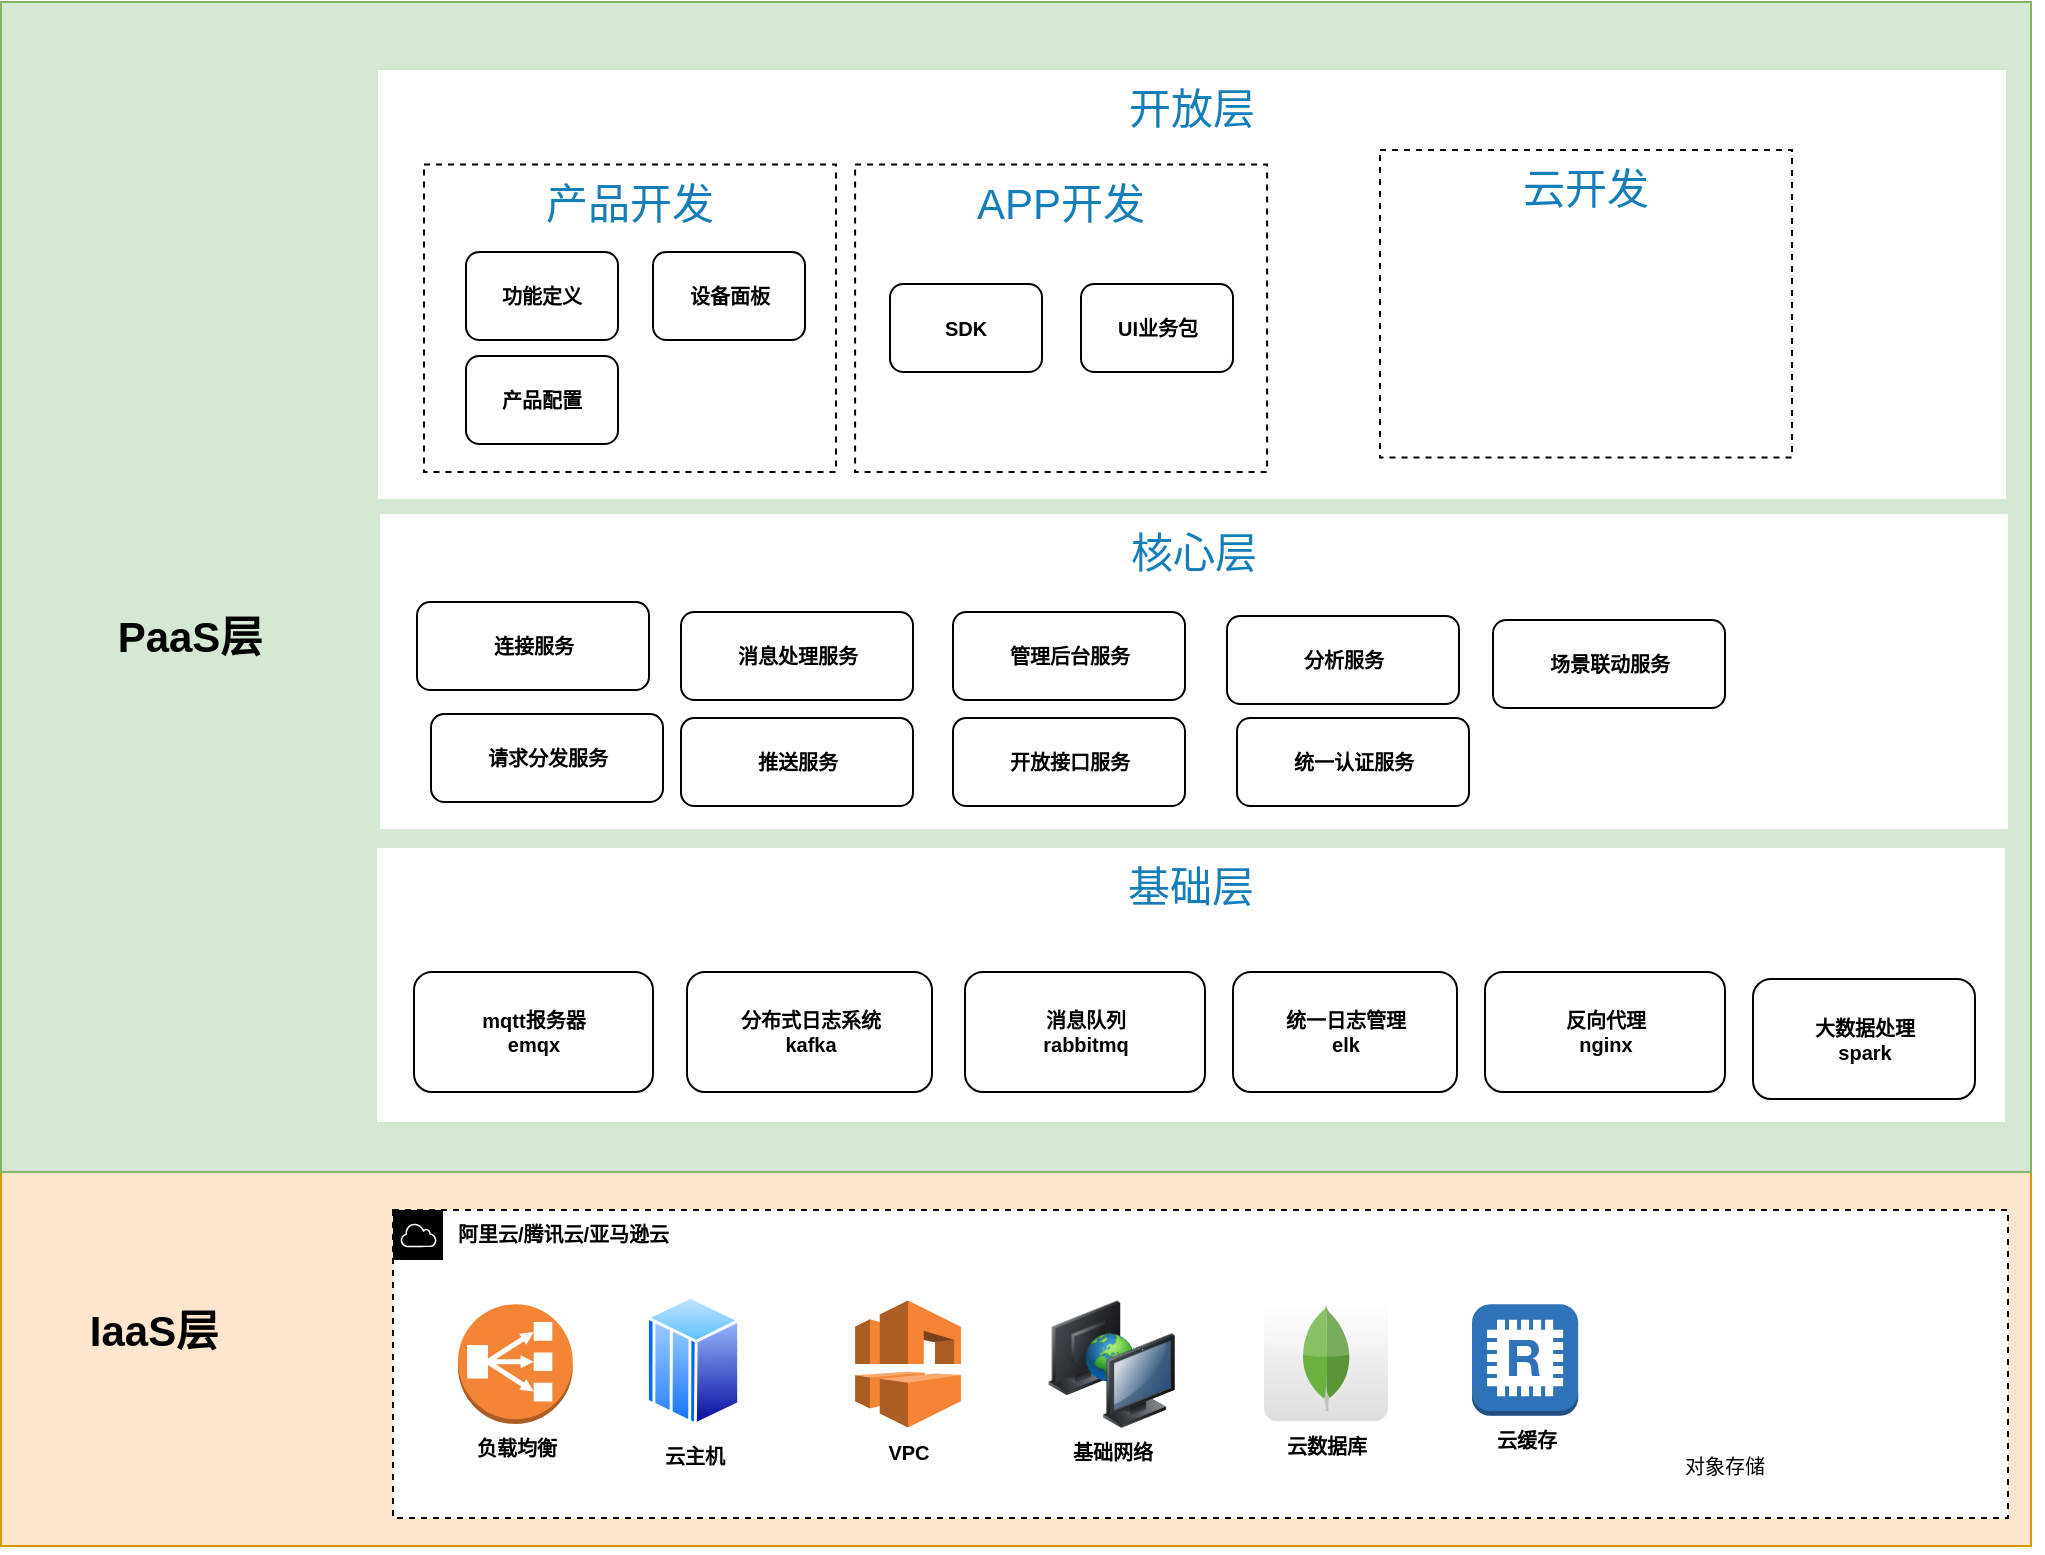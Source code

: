 <mxfile version="14.6.13" type="github">
  <diagram id="Ht1M8jgEwFfnCIfOTk4-" name="Page-1">
    <mxGraphModel dx="1382" dy="760" grid="0" gridSize="10" guides="1" tooltips="1" connect="1" arrows="1" fold="1" page="1" pageScale="1" pageWidth="1169" pageHeight="827" math="0" shadow="0">
      <root>
        <mxCell id="0" />
        <mxCell id="1" parent="0" />
        <mxCell id="gMzUMs-5NFaY0qNwN4Kw-2" value="IaaS层" style="rounded=0;whiteSpace=wrap;html=1;fontSize=21;fillColor=#ffe6cc;strokeColor=#d79b00;" vertex="1" parent="1">
          <mxGeometry x="91.5" y="615" width="1015" height="187" as="geometry" />
        </mxCell>
        <mxCell id="Ln0wYWGK2Pg7mDHhLt9o-11" value="阿里云/腾讯云/亚马逊云" style="points=[[0,0],[0.25,0],[0.5,0],[0.75,0],[1,0],[1,0.25],[1,0.5],[1,0.75],[1,1],[0.75,1],[0.5,1],[0.25,1],[0,1],[0,0.75],[0,0.5],[0,0.25]];outlineConnect=0;html=1;whiteSpace=wrap;fontSize=10;fontStyle=1;shape=mxgraph.aws4.group;grIcon=mxgraph.aws4.group_aws_cloud;verticalAlign=top;align=left;spacingLeft=30;dashed=1;" parent="1" vertex="1">
          <mxGeometry x="287.5" y="634" width="807.5" height="154" as="geometry" />
        </mxCell>
        <mxCell id="Ln0wYWGK2Pg7mDHhLt9o-27" style="edgeStyle=none;shape=link;rounded=0;orthogonalLoop=1;jettySize=auto;html=1;exitX=1;exitY=1;exitDx=0;exitDy=0;fontStyle=1" parent="1" source="Ln0wYWGK2Pg7mDHhLt9o-11" target="Ln0wYWGK2Pg7mDHhLt9o-11" edge="1">
          <mxGeometry relative="1" as="geometry" />
        </mxCell>
        <mxCell id="1yn95lNJv_hw5B5bu8lK-14" value="&lt;font color=&quot;#000000&quot; style=&quot;font-size: 10px;&quot;&gt;云缓存&lt;/font&gt;" style="outlineConnect=0;dashed=0;verticalLabelPosition=bottom;verticalAlign=top;align=center;html=1;shape=mxgraph.aws3.redis;fillColor=#2E73B8;gradientColor=none;fontColor=#FFFFFF;fontStyle=1;fontSize=10;" parent="1" vertex="1">
          <mxGeometry x="827" y="681.13" width="53.1" height="55.75" as="geometry" />
        </mxCell>
        <mxCell id="gMzUMs-5NFaY0qNwN4Kw-1" value="IaaS层" style="text;html=1;strokeColor=none;fillColor=none;align=center;verticalAlign=middle;whiteSpace=wrap;rounded=0;fontSize=21;fontStyle=1" vertex="1" parent="1">
          <mxGeometry x="117" y="684" width="102" height="20" as="geometry" />
        </mxCell>
        <mxCell id="gMzUMs-5NFaY0qNwN4Kw-5" value="PaaS层" style="rounded=0;whiteSpace=wrap;html=1;fontSize=21;fillColor=#d5e8d4;strokeColor=#82b366;" vertex="1" parent="1">
          <mxGeometry x="91.5" y="30" width="1015" height="585" as="geometry" />
        </mxCell>
        <mxCell id="gMzUMs-5NFaY0qNwN4Kw-11" value="云数据库" style="dashed=0;outlineConnect=0;html=1;align=center;labelPosition=center;verticalLabelPosition=bottom;verticalAlign=top;shape=mxgraph.webicons.mongodb;gradientColor=#DFDEDE;fontSize=10;fontStyle=1" vertex="1" parent="1">
          <mxGeometry x="723" y="676.63" width="62" height="63" as="geometry" />
        </mxCell>
        <mxCell id="gMzUMs-5NFaY0qNwN4Kw-12" value="VPC" style="outlineConnect=0;dashed=0;verticalLabelPosition=bottom;verticalAlign=top;align=center;html=1;shape=mxgraph.aws3.vpc;fillColor=#F58534;gradientColor=none;fontSize=10;fontStyle=1" vertex="1" parent="1">
          <mxGeometry x="518.55" y="679.25" width="52.91" height="63.5" as="geometry" />
        </mxCell>
        <mxCell id="gMzUMs-5NFaY0qNwN4Kw-13" value="负载均衡" style="outlineConnect=0;dashed=0;verticalLabelPosition=bottom;verticalAlign=top;align=center;html=1;shape=mxgraph.aws3.classic_load_balancer;fillColor=#F58536;gradientColor=none;fontSize=10;fontStyle=1" vertex="1" parent="1">
          <mxGeometry x="320" y="681.13" width="57.38" height="59.87" as="geometry" />
        </mxCell>
        <mxCell id="gMzUMs-5NFaY0qNwN4Kw-14" value="基础网络" style="image;html=1;image=img/lib/clip_art/computers/Network_2_128x128.png;fontSize=10;fontStyle=1" vertex="1" parent="1">
          <mxGeometry x="615" y="679.26" width="63.62" height="63.62" as="geometry" />
        </mxCell>
        <mxCell id="gMzUMs-5NFaY0qNwN4Kw-15" value="对象存储" style="shape=image;html=1;verticalAlign=top;verticalLabelPosition=bottom;labelBackgroundColor=#ffffff;imageAspect=0;aspect=fixed;image=https://cdn4.iconfinder.com/data/icons/small-n-flat/24/floppy-128.png;fontSize=10;" vertex="1" parent="1">
          <mxGeometry x="918" y="681.13" width="69" height="69" as="geometry" />
        </mxCell>
        <mxCell id="gMzUMs-5NFaY0qNwN4Kw-18" value="云主机" style="aspect=fixed;perimeter=ellipsePerimeter;html=1;align=center;shadow=0;dashed=0;spacingTop=3;image;image=img/lib/active_directory/mainframe_host.svg;fontSize=10;fontStyle=1" vertex="1" parent="1">
          <mxGeometry x="414" y="676.63" width="47.07" height="65.37" as="geometry" />
        </mxCell>
        <mxCell id="gMzUMs-5NFaY0qNwN4Kw-32" value="PaaS层" style="text;html=1;strokeColor=none;fillColor=none;align=center;verticalAlign=middle;whiteSpace=wrap;rounded=0;fontSize=21;fontStyle=1" vertex="1" parent="1">
          <mxGeometry x="134.5" y="337" width="102" height="20" as="geometry" />
        </mxCell>
        <mxCell id="gMzUMs-5NFaY0qNwN4Kw-17" value="基础层" style="dashed=1;verticalAlign=top;fontStyle=0;fontColor=#147EBA;fontSize=21;strokeColor=none;" vertex="1" parent="1">
          <mxGeometry x="279.5" y="453" width="814" height="137" as="geometry" />
        </mxCell>
        <mxCell id="gMzUMs-5NFaY0qNwN4Kw-7" value="分布式日志系统&lt;br style=&quot;font-size: 10px;&quot;&gt;kafka" style="rounded=1;whiteSpace=wrap;html=1;fontSize=10;fontStyle=1" vertex="1" parent="1">
          <mxGeometry x="434.5" y="515" width="122.5" height="60" as="geometry" />
        </mxCell>
        <mxCell id="gMzUMs-5NFaY0qNwN4Kw-9" value="消息队列&lt;br style=&quot;font-size: 10px;&quot;&gt;rabbitmq" style="rounded=1;whiteSpace=wrap;html=1;fontSize=10;fontStyle=1" vertex="1" parent="1">
          <mxGeometry x="573.5" y="515" width="120" height="60" as="geometry" />
        </mxCell>
        <mxCell id="gMzUMs-5NFaY0qNwN4Kw-10" value="统一日志管理&lt;br style=&quot;font-size: 10px&quot;&gt;elk" style="rounded=1;whiteSpace=wrap;html=1;fontSize=10;fontStyle=1" vertex="1" parent="1">
          <mxGeometry x="707.5" y="515" width="112" height="60" as="geometry" />
        </mxCell>
        <mxCell id="gMzUMs-5NFaY0qNwN4Kw-16" value="mqtt报务器&lt;br&gt;emqx" style="rounded=1;whiteSpace=wrap;html=1;fontSize=10;fontStyle=1" vertex="1" parent="1">
          <mxGeometry x="298" y="515" width="119.5" height="60" as="geometry" />
        </mxCell>
        <mxCell id="gMzUMs-5NFaY0qNwN4Kw-28" value="大数据处理&lt;br&gt;spark" style="rounded=1;whiteSpace=wrap;html=1;fontSize=10;fontStyle=1" vertex="1" parent="1">
          <mxGeometry x="967.5" y="518.5" width="111" height="60" as="geometry" />
        </mxCell>
        <mxCell id="gMzUMs-5NFaY0qNwN4Kw-31" value="反向代理&lt;br style=&quot;font-size: 10px&quot;&gt;nginx" style="rounded=1;whiteSpace=wrap;html=1;fontSize=10;fontStyle=1" vertex="1" parent="1">
          <mxGeometry x="833.5" y="515" width="120" height="60" as="geometry" />
        </mxCell>
        <mxCell id="gMzUMs-5NFaY0qNwN4Kw-33" value="核心层" style="dashed=1;verticalAlign=top;fontStyle=0;fontColor=#147EBA;fontSize=21;strokeColor=none;" vertex="1" parent="1">
          <mxGeometry x="281" y="286" width="814" height="157.5" as="geometry" />
        </mxCell>
        <mxCell id="gMzUMs-5NFaY0qNwN4Kw-19" value="连接服务" style="rounded=1;whiteSpace=wrap;html=1;fontSize=10;fontStyle=1" vertex="1" parent="1">
          <mxGeometry x="299.5" y="330" width="116" height="44" as="geometry" />
        </mxCell>
        <mxCell id="gMzUMs-5NFaY0qNwN4Kw-21" value="消息处理服务" style="rounded=1;whiteSpace=wrap;html=1;fontSize=10;fontStyle=1" vertex="1" parent="1">
          <mxGeometry x="431.5" y="335" width="116" height="44" as="geometry" />
        </mxCell>
        <mxCell id="gMzUMs-5NFaY0qNwN4Kw-22" value="管理后台服务" style="rounded=1;whiteSpace=wrap;html=1;fontSize=10;fontStyle=1" vertex="1" parent="1">
          <mxGeometry x="567.5" y="335" width="116" height="44" as="geometry" />
        </mxCell>
        <mxCell id="gMzUMs-5NFaY0qNwN4Kw-23" value="分析服务" style="rounded=1;whiteSpace=wrap;html=1;fontSize=10;fontStyle=1" vertex="1" parent="1">
          <mxGeometry x="704.5" y="337" width="116" height="44" as="geometry" />
        </mxCell>
        <mxCell id="gMzUMs-5NFaY0qNwN4Kw-24" value="场景联动服务" style="rounded=1;whiteSpace=wrap;html=1;fontSize=10;fontStyle=1" vertex="1" parent="1">
          <mxGeometry x="837.5" y="339" width="116" height="44" as="geometry" />
        </mxCell>
        <mxCell id="gMzUMs-5NFaY0qNwN4Kw-25" value="统一认证服务" style="rounded=1;whiteSpace=wrap;html=1;fontSize=10;fontStyle=1" vertex="1" parent="1">
          <mxGeometry x="709.5" y="388" width="116" height="44" as="geometry" />
        </mxCell>
        <mxCell id="gMzUMs-5NFaY0qNwN4Kw-26" value="请求分发服务" style="rounded=1;whiteSpace=wrap;html=1;fontSize=10;fontStyle=1" vertex="1" parent="1">
          <mxGeometry x="306.5" y="386" width="116" height="44" as="geometry" />
        </mxCell>
        <mxCell id="gMzUMs-5NFaY0qNwN4Kw-27" value="推送服务" style="rounded=1;whiteSpace=wrap;html=1;fontSize=10;fontStyle=1" vertex="1" parent="1">
          <mxGeometry x="431.5" y="388" width="116" height="44" as="geometry" />
        </mxCell>
        <mxCell id="gMzUMs-5NFaY0qNwN4Kw-34" value="开放层" style="dashed=1;verticalAlign=top;fontStyle=0;fontColor=#147EBA;fontSize=21;strokeColor=none;" vertex="1" parent="1">
          <mxGeometry x="280" y="64" width="814" height="214.5" as="geometry" />
        </mxCell>
        <mxCell id="gMzUMs-5NFaY0qNwN4Kw-29" value="开放接口服务" style="rounded=1;whiteSpace=wrap;html=1;fontSize=10;fontStyle=1" vertex="1" parent="1">
          <mxGeometry x="567.5" y="388" width="116" height="44" as="geometry" />
        </mxCell>
        <mxCell id="gMzUMs-5NFaY0qNwN4Kw-44" value="产品开发" style="dashed=1;verticalAlign=top;fontStyle=0;fontColor=#147EBA;fontSize=21;" vertex="1" parent="1">
          <mxGeometry x="303" y="111.25" width="206" height="153.75" as="geometry" />
        </mxCell>
        <mxCell id="gMzUMs-5NFaY0qNwN4Kw-35" value="功能定义" style="rounded=1;whiteSpace=wrap;html=1;fontSize=10;fontStyle=1" vertex="1" parent="1">
          <mxGeometry x="324" y="155" width="76" height="44" as="geometry" />
        </mxCell>
        <mxCell id="gMzUMs-5NFaY0qNwN4Kw-39" value="设备面板" style="rounded=1;whiteSpace=wrap;html=1;fontSize=10;fontStyle=1" vertex="1" parent="1">
          <mxGeometry x="417.5" y="155" width="76" height="44" as="geometry" />
        </mxCell>
        <mxCell id="gMzUMs-5NFaY0qNwN4Kw-40" value="产品配置" style="rounded=1;whiteSpace=wrap;html=1;fontSize=10;fontStyle=1" vertex="1" parent="1">
          <mxGeometry x="324" y="207" width="76" height="44" as="geometry" />
        </mxCell>
        <mxCell id="gMzUMs-5NFaY0qNwN4Kw-45" value="云开发" style="dashed=1;verticalAlign=top;fontStyle=0;fontColor=#147EBA;fontSize=21;" vertex="1" parent="1">
          <mxGeometry x="781" y="104" width="206" height="153.75" as="geometry" />
        </mxCell>
        <mxCell id="gMzUMs-5NFaY0qNwN4Kw-46" value="APP开发" style="dashed=1;verticalAlign=top;fontStyle=0;fontColor=#147EBA;fontSize=21;" vertex="1" parent="1">
          <mxGeometry x="518.55" y="111.25" width="206" height="153.75" as="geometry" />
        </mxCell>
        <mxCell id="gMzUMs-5NFaY0qNwN4Kw-42" value="SDK" style="rounded=1;whiteSpace=wrap;html=1;fontSize=10;fontStyle=1" vertex="1" parent="1">
          <mxGeometry x="536" y="171" width="76" height="44" as="geometry" />
        </mxCell>
        <mxCell id="gMzUMs-5NFaY0qNwN4Kw-43" value="UI业务包" style="rounded=1;whiteSpace=wrap;html=1;fontSize=10;fontStyle=1" vertex="1" parent="1">
          <mxGeometry x="631.5" y="171" width="76" height="44" as="geometry" />
        </mxCell>
      </root>
    </mxGraphModel>
  </diagram>
</mxfile>
